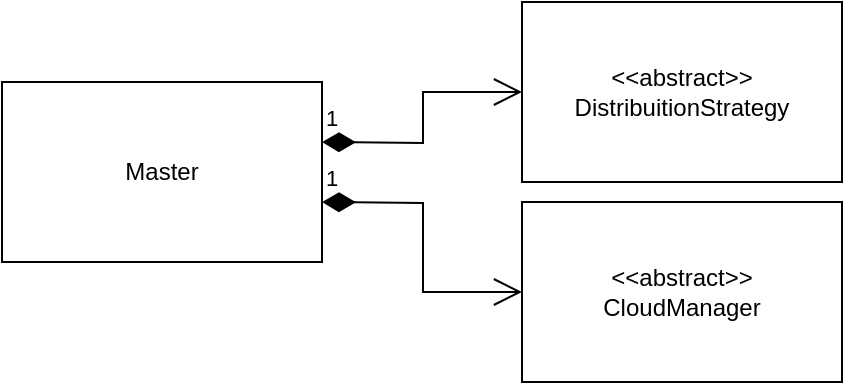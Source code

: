 <mxfile version="28.1.0">
  <diagram name="Page-1" id="J8MKDITBmS4fTM83d-7y">
    <mxGraphModel dx="1369" dy="778" grid="1" gridSize="10" guides="1" tooltips="1" connect="1" arrows="1" fold="1" page="1" pageScale="1" pageWidth="850" pageHeight="1100" math="0" shadow="0">
      <root>
        <mxCell id="0" />
        <mxCell id="1" parent="0" />
        <mxCell id="5-oZg9YzhktVUdlRkIhd-1" value="Master" style="html=1;whiteSpace=wrap;" vertex="1" parent="1">
          <mxGeometry x="90" y="120" width="160" height="90" as="geometry" />
        </mxCell>
        <mxCell id="5-oZg9YzhktVUdlRkIhd-2" value="&amp;lt;&amp;lt;abstract&amp;gt;&amp;gt;&lt;br&gt;DistribuitionStrategy" style="html=1;whiteSpace=wrap;" vertex="1" parent="1">
          <mxGeometry x="350" y="80" width="160" height="90" as="geometry" />
        </mxCell>
        <mxCell id="5-oZg9YzhktVUdlRkIhd-3" value="&amp;lt;&amp;lt;abstract&amp;gt;&amp;gt;&lt;br&gt;CloudManager" style="html=1;whiteSpace=wrap;" vertex="1" parent="1">
          <mxGeometry x="350" y="180" width="160" height="90" as="geometry" />
        </mxCell>
        <mxCell id="5-oZg9YzhktVUdlRkIhd-10" value="1" style="endArrow=open;html=1;endSize=12;startArrow=diamondThin;startSize=14;startFill=1;edgeStyle=orthogonalEdgeStyle;align=left;verticalAlign=bottom;rounded=0;entryX=0;entryY=0.5;entryDx=0;entryDy=0;" edge="1" parent="1" target="5-oZg9YzhktVUdlRkIhd-3">
          <mxGeometry x="-1" y="3" relative="1" as="geometry">
            <mxPoint x="250" y="180" as="sourcePoint" />
            <mxPoint x="410" y="180" as="targetPoint" />
          </mxGeometry>
        </mxCell>
        <mxCell id="5-oZg9YzhktVUdlRkIhd-11" value="1" style="endArrow=open;html=1;endSize=12;startArrow=diamondThin;startSize=14;startFill=1;edgeStyle=orthogonalEdgeStyle;align=left;verticalAlign=bottom;rounded=0;entryX=0;entryY=0.5;entryDx=0;entryDy=0;" edge="1" parent="1" target="5-oZg9YzhktVUdlRkIhd-2">
          <mxGeometry x="-1" y="3" relative="1" as="geometry">
            <mxPoint x="250" y="150" as="sourcePoint" />
            <mxPoint x="410" y="150" as="targetPoint" />
          </mxGeometry>
        </mxCell>
      </root>
    </mxGraphModel>
  </diagram>
</mxfile>
